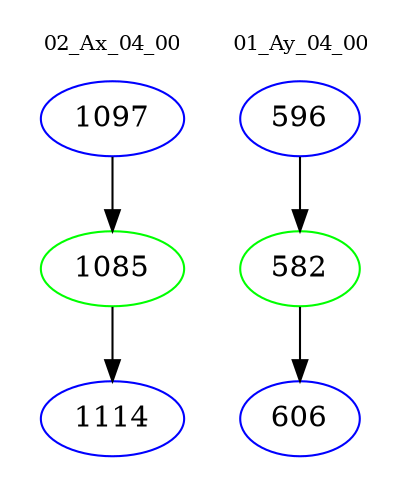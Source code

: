 digraph{
subgraph cluster_0 {
color = white
label = "02_Ax_04_00";
fontsize=10;
T0_1097 [label="1097", color="blue"]
T0_1097 -> T0_1085 [color="black"]
T0_1085 [label="1085", color="green"]
T0_1085 -> T0_1114 [color="black"]
T0_1114 [label="1114", color="blue"]
}
subgraph cluster_1 {
color = white
label = "01_Ay_04_00";
fontsize=10;
T1_596 [label="596", color="blue"]
T1_596 -> T1_582 [color="black"]
T1_582 [label="582", color="green"]
T1_582 -> T1_606 [color="black"]
T1_606 [label="606", color="blue"]
}
}
